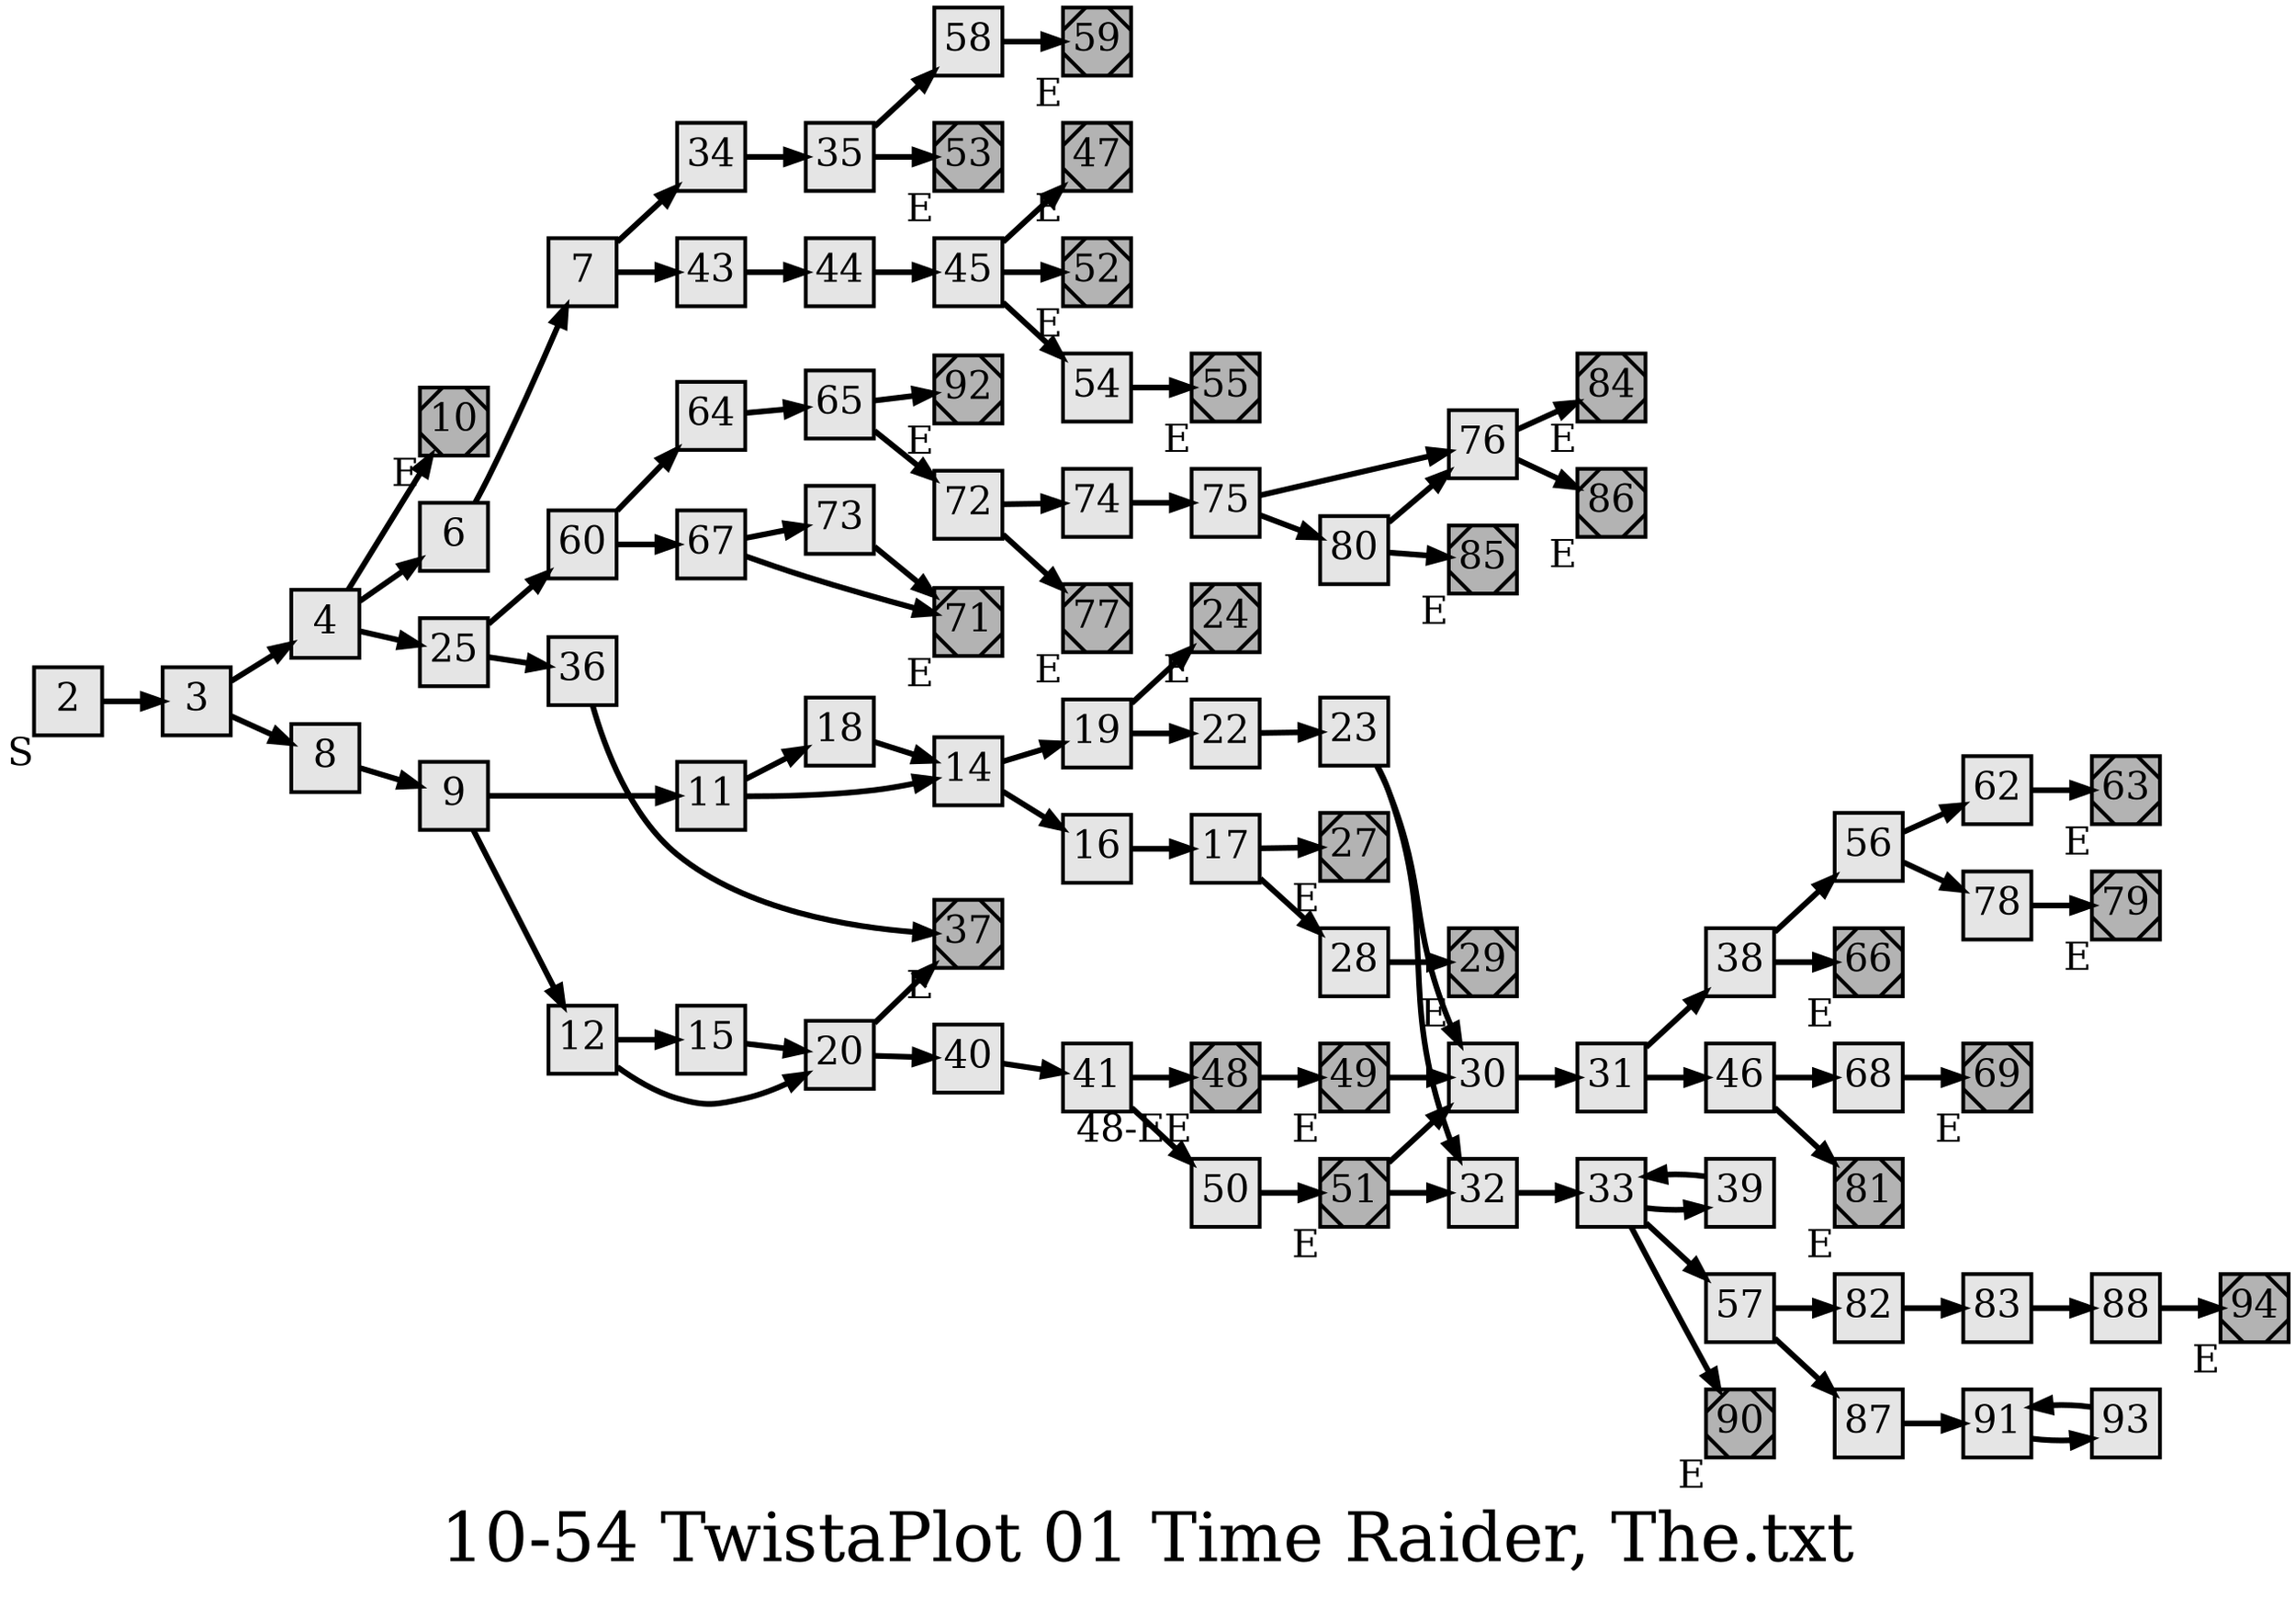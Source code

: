 digraph g{
  graph [ label="10-54 TwistaPlot 01 Time Raider, The.txt" rankdir=LR, ordering=out, fontsize=36, nodesep="0.35", ranksep="0.45"];
  node  [shape=rect, penwidth=2, fontsize=20, style=filled, fillcolor=grey90, margin="0,0", labelfloat=true, regular=true, fixedsize=true];
  edge  [labelfloat=true, penwidth=3, fontsize=12];
  // 10-54 TwistaPlot 01 The Time Raider;
  // Jeremy Douglass;
  // 2017-08-18;
  // 1:09 - 1:37;
  
  // This book uses page numbers for references.;
  
  2	[ xlabel="S" ];
  2 -> 3;
  3 -> 4;
  3 -> 8;
  4 -> 10;
  4 -> 6;
  4 -> 25;
  6 -> 7;
  7 -> 34;
  7 -> 43;
  8 -> 9;
  9 -> 11;
  9 -> 12;
  10	[ xlabel="E", shape=Msquare, fontsize=20, fillcolor=grey70 ];
  11 -> 18;
  11 -> 14;
  12 -> 15;
  12 -> 20;
  14 -> 19;
  14 -> 16;
  15 -> 20;
  16 -> 17;
  17 -> 27;
  17 -> 28;
  18 -> 14;
  19 -> 24;
  19 -> 22;
  20 -> 37;
  20 -> 40;
  22 -> 23;
  23 -> 30;
  23 -> 32;
  24	[ xlabel="E", shape=Msquare, fontsize=20, fillcolor=grey70 ];
  25 -> 60;
  25 -> 36;
  27	[ xlabel="E", shape=Msquare, fontsize=20, fillcolor=grey70 ];
  28 -> 29;
  29	[ xlabel="E", shape=Msquare, fontsize=20, fillcolor=grey70 ];
  30 -> 31;
  31 -> 38;
  31 -> 46;
  32 -> 33;
  33 -> 39;
  33 -> 57;
  33 -> 90;
  34 -> 35;
  35 -> 58;
  35 -> 53;
  36 -> 37;
  37	[ xlabel="E", shape=Msquare, fontsize=20, fillcolor=grey70 ];
  38 -> 56;
  38 -> 66;
  39 -> 33;
  40 -> 41;
  41 -> 48;
  41 -> 50;
  43 -> 44;
  44 -> 45;
  45 -> 47;
  45 -> 52;
  45 -> 54;
  46 -> 68;
  46 -> 81;
  47	[ xlabel="E", shape=Msquare, fontsize=20, fillcolor=grey70 ];
  48	[ xlabel="48-EE", shape=Msquare, fontsize=20, fillcolor=grey70 ];
  48 -> 49;
  49	[ xlabel="E", shape=Msquare, fontsize=20, fillcolor=grey70 ];
  49 -> 30;
  50 -> 51;
  51	[ xlabel="E", shape=Msquare, fontsize=20, fillcolor=grey70 ];
  51 -> 30;
  51 -> 32;
  52	[ xlabel="E", shape=Msquare, fontsize=20, fillcolor=grey70 ];
  53	[ xlabel="E", shape=Msquare, fontsize=20, fillcolor=grey70 ];
  54 -> 55;
  55	[ xlabel="E", shape=Msquare, fontsize=20, fillcolor=grey70 ];
  56 -> 62;
  56 -> 78;
  57 -> 82;
  57 -> 87;
  58 -> 59;
  59	[ xlabel="E", shape=Msquare, fontsize=20, fillcolor=grey70 ];
  60 -> 64;
  60 -> 67;
  62 -> 63;
  63	[ xlabel="E", shape=Msquare, fontsize=20, fillcolor=grey70 ];
  64 -> 65;
  65 -> 92;
  65 -> 72;
  66	[ xlabel="E", shape=Msquare, fontsize=20, fillcolor=grey70 ];
  67 -> 73;
  67 -> 71;
  68 -> 69;
  69	[ xlabel="E", shape=Msquare, fontsize=20, fillcolor=grey70 ];
  71	[ xlabel="E", shape=Msquare, fontsize=20, fillcolor=grey70 ];
  72 -> 74;
  72 -> 77;
  73 -> 71;
  74 -> 75;
  75 -> 76;
  75 -> 80;
  76 -> 84;
  76 -> 86;
  77	[ xlabel="E", shape=Msquare, fontsize=20, fillcolor=grey70 ];
  78 -> 79;
  79	[ xlabel="E", shape=Msquare, fontsize=20, fillcolor=grey70 ];
  80 -> 76;
  80 -> 85;
  81	[ xlabel="E", shape=Msquare, fontsize=20, fillcolor=grey70 ];
  82 -> 83;
  83 -> 88;
  84	[ xlabel="E", shape=Msquare, fontsize=20, fillcolor=grey70 ];
  85	[ xlabel="E", shape=Msquare, fontsize=20, fillcolor=grey70 ];
  86	[ xlabel="E", shape=Msquare, fontsize=20, fillcolor=grey70 ];
  87 -> 91;
  88 -> 94;
  90	[ xlabel="E", shape=Msquare, fontsize=20, fillcolor=grey70 ];
  91 -> 93;
  92	[ xlabel="E", shape=Msquare, fontsize=20, fillcolor=grey70 ];
  93 -> 91;
  94	[ xlabel="E", shape=Msquare, fontsize=20, fillcolor=grey70 ];
}

